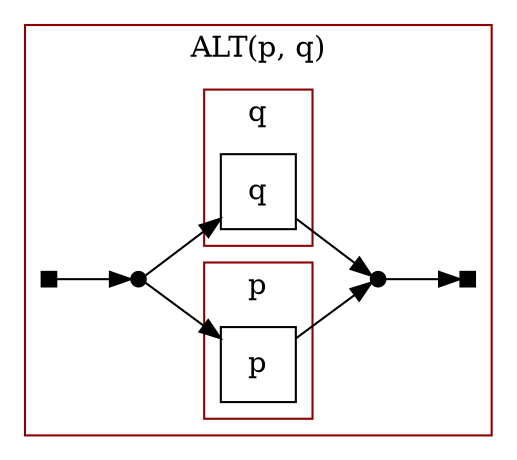 digraph G {
  rankdir="LR";

  subgraph cluster_0 {
    label="ALT(p, q)" ;
    color=darkred ;

    subgraph place {
      node [shape=circle,fixedsize=true,width=.5];
      _p0_0 [label="",height=.1,width=.1,style=filled,width=.1,color=black] ;
      _p1_0 [label="",height=.1,width=.1,style=filled,width=.1,color=black] ;
    } 

    subgraph transitions {
      node [shape=rect,height=.5,width=.5];
      _t0_0 [label="",height=.1,width=.1,style=filled,width=.1,color=black] ;
      _t1_0 [label="",height=.1,width=.1,style=filled,width=.1,color=black] ;
    } 

    subgraph cluster0_0 {
      label="p" ;
      color=darkred ;

      subgraph transitions {
        node [shape=rect,height=.5,width=.5];
        _t0_00 [label="p"] ;
      } 
    }

    subgraph cluster0_1 {
      label="q" ;
      color=darkred ;

      subgraph transitions {
        node [shape=rect,height=.5,width=.5];
        _t0_01 [label="q"] ;
      } 
    }

    _t0_0 -> _p0_0 [] ;
    _p0_0 -> _t0_00 [] ;
    _t0_00 -> _p1_0 [] ;
    _p0_0 -> _t0_01 [] ;
    _t0_01 -> _p1_0 [] ;
    _p1_0 -> _t1_0 [] ;
  }
}

